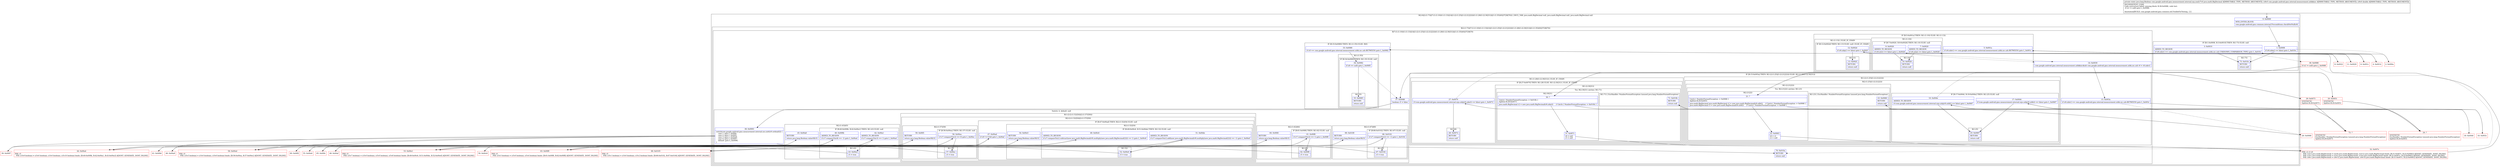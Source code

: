 digraph "CFG forcom.google.android.gms.measurement.internal.zzp.zza(Ljava\/math\/BigDecimal;Lcom\/google\/android\/gms\/internal\/measurement\/zzbk$zzc;D)Ljava\/lang\/Boolean;" {
subgraph cluster_Region_1202745901 {
label = "R(2:0|(2:(1:73)|(7:(1:(1:10))(1:(1:13))|14|(1:(2:(1:25)|(1:(2:21|22))))(1:(1:28)(1:(2:30|31)))|(1:(1:35))(0)|37|38|70))) | DECL_VAR: java.math.BigDecimal null, java.math.BigDecimal null, java.math.BigDecimal null\l";
node [shape=record,color=blue];
Node_0 [shape=record,label="{0\:\ 0x0000|MTH_ENTER_BLOCK\l|com.google.android.gms.common.internal.Preconditions.checkNotNull(r8)\l}"];
subgraph cluster_Region_969771407 {
label = "R(2:(1:73)|(7:(1:(1:10))(1:(1:13))|14|(1:(2:(1:25)|(1:(2:21|22))))(1:(1:28)(1:(2:30|31)))|(1:(1:35))(0)|37|38|70))";
node [shape=record,color=blue];
subgraph cluster_IfRegion_1102320022 {
label = "IF [B:1:0x0008, B:3:0x0010] THEN: R(1:73) ELSE: null";
node [shape=record,color=blue];
Node_1 [shape=record,label="{1\:\ 0x0008|if (r8.zzku() == false) goto L_0x010c\l}"];
Node_3 [shape=record,label="{3\:\ 0x0010|ADDED_TO_REGION\l|if (r8.zzkv() == com.google.android.gms.internal.measurement.zzbk.zzc.zzb.UNKNOWN_COMPARISON_TYPE) goto L_0x010c\l}"];
subgraph cluster_Region_1431939961 {
label = "R(1:73)";
node [shape=record,color=blue];
Node_73 [shape=record,label="{73\:\ 0x010c|RETURN\l|return null\l}"];
}
}
subgraph cluster_Region_499788867 {
label = "R(7:(1:(1:10))(1:(1:13))|14|(1:(2:(1:25)|(1:(2:21|22))))(1:(1:28)(1:(2:30|31)))|(1:(1:35))(0)|37|38|70)";
node [shape=record,color=blue];
subgraph cluster_IfRegion_297568997 {
label = "IF [B:5:0x001a] THEN: R(1:(1:10)) ELSE: R(1:(1:13))";
node [shape=record,color=blue];
Node_5 [shape=record,label="{5\:\ 0x001a|if (r8.zzkv() == com.google.android.gms.internal.measurement.zzbk.zzc.zzb.BETWEEN) goto L_0x001c\l}"];
subgraph cluster_Region_1147730092 {
label = "R(1:(1:10))";
node [shape=record,color=blue];
subgraph cluster_IfRegion_632383766 {
label = "IF [B:7:0x0020, B:9:0x0026] THEN: R(1:10) ELSE: null";
node [shape=record,color=blue];
Node_7 [shape=record,label="{7\:\ 0x0020|ADDED_TO_REGION\l|if (r8.zzla() == false) goto L_0x0028\l}"];
Node_9 [shape=record,label="{9\:\ 0x0026|ADDED_TO_REGION\l|if (r8.zzlc() == false) goto L_0x0028\l}"];
subgraph cluster_Region_1034624186 {
label = "R(1:10)";
node [shape=record,color=blue];
Node_10 [shape=record,label="{10\:\ 0x0028|RETURN\l|return null\l}"];
}
}
}
subgraph cluster_Region_1219838536 {
label = "R(1:(1:13)) | ELSE_IF_CHAIN\l";
node [shape=record,color=blue];
subgraph cluster_IfRegion_1260093034 {
label = "IF [B:12:0x002d] THEN: R(1:13) ELSE: null | ELSE_IF_CHAIN\l";
node [shape=record,color=blue];
Node_12 [shape=record,label="{12\:\ 0x002d|if (r8.zzky() == false) goto L_0x002f\l}"];
subgraph cluster_Region_1707890630 {
label = "R(1:13)";
node [shape=record,color=blue];
Node_13 [shape=record,label="{13\:\ 0x002f|RETURN\l|return null\l}"];
}
}
}
}
Node_14 [shape=record,label="{14\:\ 0x0030|com.google.android.gms.internal.measurement.zzbk$zzc$zzb com.google.android.gms.internal.measurement.zzbk.zzc.zzb r0 = r8.zzkv()\l}"];
subgraph cluster_IfRegion_6805769 {
label = "IF [B:15:0x003a] THEN: R(1:(2:(1:25)|(1:(2:21|22)))) ELSE: R(1:(1:28)(1:(2:30|31)))";
node [shape=record,color=blue];
Node_15 [shape=record,label="{15\:\ 0x003a|if (r8.zzkv() == com.google.android.gms.internal.measurement.zzbk.zzc.zzb.BETWEEN) goto L_0x003c\l}"];
subgraph cluster_Region_1646423119 {
label = "R(1:(2:(1:25)|(1:(2:21|22))))";
node [shape=record,color=blue];
subgraph cluster_Region_1918543439 {
label = "R(2:(1:25)|(1:(2:21|22)))";
node [shape=record,color=blue];
subgraph cluster_IfRegion_1966058917 {
label = "IF [B:17:0x0044, B:19:0x004e] THEN: R(1:25) ELSE: null";
node [shape=record,color=blue];
Node_17 [shape=record,label="{17\:\ 0x0044|if (com.google.android.gms.measurement.internal.zzjo.zzbj(r8.zzlb()) == false) goto L_0x0067\l}"];
Node_19 [shape=record,label="{19\:\ 0x004e|ADDED_TO_REGION\l|if (com.google.android.gms.measurement.internal.zzjo.zzbj(r8.zzld()) == false) goto L_0x0067\l}"];
subgraph cluster_Region_1262390680 {
label = "R(1:25)";
node [shape=record,color=blue];
Node_25 [shape=record,label="{25\:\ 0x0067|RETURN\l|return null\l}"];
}
}
subgraph cluster_Region_974114980 {
label = "R(1:(2:21|22))";
node [shape=record,color=blue];
subgraph cluster_TryCatchRegion_490758516 {
label = "Try: R(2:21|22) catches: R(1:23)";
node [shape=record,color=blue];
subgraph cluster_Region_1586690936 {
label = "R(2:21|22)";
node [shape=record,color=blue];
Node_21 [shape=record,label="{21\:\ ?|Catch:\{ NumberFormatException \-\> 0x0066 \}\lSplitter:B:20:0x0051\l|java.math.BigDecimal java.math.BigDecimal r2 = new java.math.BigDecimal(r8.zzlb())     \/\/ Catch:\{ NumberFormatException \-\> 0x0066 \}\ljava.math.BigDecimal r3 = new java.math.BigDecimal(r8.zzld())     \/\/ Catch:\{ NumberFormatException \-\> 0x0066 \}\l}"];
Node_22 [shape=record,label="{22\:\ 0x0063|r8 = r2\lr2 = null\l}"];
}
subgraph cluster_Region_361407996 {
label = "R(1:23) | ExcHandler: NumberFormatException (unused java.lang.NumberFormatException)\l";
node [shape=record,color=blue];
Node_23 [shape=record,label="{23\:\ 0x0066|RETURN\l|return null\l}"];
}
}
}
}
}
subgraph cluster_Region_711436440 {
label = "R(1:(1:28)(1:(2:30|31))) | ELSE_IF_CHAIN\l";
node [shape=record,color=blue];
subgraph cluster_IfRegion_1856624512 {
label = "IF [B:27:0x0070] THEN: R(1:28) ELSE: R(1:(2:30|31)) | ELSE_IF_CHAIN\l";
node [shape=record,color=blue];
Node_27 [shape=record,label="{27\:\ 0x0070|if (com.google.android.gms.measurement.internal.zzjo.zzbj(r8.zzkz()) == false) goto L_0x0072\l}"];
subgraph cluster_Region_1895583968 {
label = "R(1:28)";
node [shape=record,color=blue];
Node_28 [shape=record,label="{28\:\ 0x0072|RETURN\l|return null\l}"];
}
subgraph cluster_Region_815382086 {
label = "R(1:(2:30|31))";
node [shape=record,color=blue];
subgraph cluster_TryCatchRegion_665707429 {
label = "Try: R(2:30|31) catches: R(1:71)";
node [shape=record,color=blue];
subgraph cluster_Region_309749057 {
label = "R(2:30|31)";
node [shape=record,color=blue];
Node_30 [shape=record,label="{30\:\ ?|Catch:\{ NumberFormatException \-\> 0x010b \}\lSplitter:B:29:0x0073\l|java.math.BigDecimal r2 = new java.math.BigDecimal(r8.zzkz())     \/\/ Catch:\{ NumberFormatException \-\> 0x010b \}\l}"];
Node_31 [shape=record,label="{31\:\ 0x007c|r8 = null\lr3 = null\l}"];
}
subgraph cluster_Region_127415559 {
label = "R(1:71) | ExcHandler: NumberFormatException (unused java.lang.NumberFormatException)\l";
node [shape=record,color=blue];
Node_71 [shape=record,label="{71\:\ 0x010b|RETURN\l|return null\l}"];
}
}
}
}
}
}
subgraph cluster_IfRegion_545543137 {
label = "IF [B:33:0x0080] THEN: R(1:(1:35)) ELSE: R(0)";
node [shape=record,color=blue];
Node_33 [shape=record,label="{33\:\ 0x0080|if (r0 == com.google.android.gms.internal.measurement.zzbk.zzc.zzb.BETWEEN) goto L_0x0082\l}"];
subgraph cluster_Region_359730756 {
label = "R(1:(1:35))";
node [shape=record,color=blue];
subgraph cluster_IfRegion_1751640354 {
label = "IF [B:34:0x0082] THEN: R(1:35) ELSE: null";
node [shape=record,color=blue];
Node_34 [shape=record,label="{34\:\ 0x0082|if (r8 == null) goto L_0x0085\l}"];
subgraph cluster_Region_538943296 {
label = "R(1:35)";
node [shape=record,color=blue];
Node_35 [shape=record,label="{35\:\ 0x0085|RETURN\l|return null\l}"];
}
}
}
subgraph cluster_Region_1718203977 {
label = "R(0)";
node [shape=record,color=blue];
}
}
Node_37 [shape=record,label="{37\:\ 0x0088|boolean r5 = false\l}"];
subgraph cluster_SwitchRegion_520872011 {
label = "Switch: 4, default: null";
node [shape=record,color=blue];
Node_38 [shape=record,label="{38\:\ 0x0093|switch(com.google.android.gms.measurement.internal.zzo.zzdv[r0.ordinal()]) \{\l    case 1: goto L_0x00fe;\l    case 2: goto L_0x00f2;\l    case 3: goto L_0x00a9;\l    case 4: goto L_0x0097;\l    default: goto L_0x0096;\l\}\l}"];
subgraph cluster_Region_2041118043 {
label = "R(2:(1:67)|69)";
node [shape=record,color=blue];
subgraph cluster_IfRegion_2079819758 {
label = "IF [B:66:0x0102] THEN: R(1:67) ELSE: null";
node [shape=record,color=blue];
Node_66 [shape=record,label="{66\:\ 0x0102|if (r7.compareTo(r2) == \-1) goto L_0x0104\l}"];
subgraph cluster_Region_1544269840 {
label = "R(1:67)";
node [shape=record,color=blue];
Node_67 [shape=record,label="{67\:\ 0x0104|r5 = true\l}"];
}
}
Node_69 [shape=record,label="{69\:\ 0x0109|RETURN\l|return java.lang.Boolean.valueOf(r5)\l}"];
}
subgraph cluster_Region_1033175840 {
label = "R(2:(1:62)|64)";
node [shape=record,color=blue];
subgraph cluster_IfRegion_747528011 {
label = "IF [B:61:0x00f6] THEN: R(1:62) ELSE: null";
node [shape=record,color=blue];
Node_61 [shape=record,label="{61\:\ 0x00f6|if (r7.compareTo(r2) == 1) goto L_0x00f8\l}"];
subgraph cluster_Region_482482786 {
label = "R(1:62)";
node [shape=record,color=blue];
Node_62 [shape=record,label="{62\:\ 0x00f8|r5 = true\l}"];
}
}
Node_64 [shape=record,label="{64\:\ 0x00fd|RETURN\l|return java.lang.Boolean.valueOf(r5)\l}"];
}
subgraph cluster_Region_1882660869 {
label = "R(1:(2:(2:(1:52)|54)|(2:(1:57)|59)))";
node [shape=record,color=blue];
subgraph cluster_Region_1531382708 {
label = "R(2:(2:(1:52)|54)|(2:(1:57)|59))";
node [shape=record,color=blue];
subgraph cluster_IfRegion_474492869 {
label = "IF [B:47:0x00ad] THEN: R(2:(1:52)|54) ELSE: null";
node [shape=record,color=blue];
Node_47 [shape=record,label="{47\:\ 0x00ad|if (r9 != 0.0d) goto L_0x00af\l}"];
subgraph cluster_Region_1776728145 {
label = "R(2:(1:52)|54)";
node [shape=record,color=blue];
subgraph cluster_IfRegion_1113743104 {
label = "IF [B:49:0x00c6, B:51:0x00de] THEN: R(1:52) ELSE: null";
node [shape=record,color=blue];
Node_49 [shape=record,label="{49\:\ 0x00c6|ADDED_TO_REGION\l|if (r7.compareTo(r2.subtract(new java.math.BigDecimal(r9).multiply(new java.math.BigDecimal(2)))) == 1) goto L_0x00c8\l}"];
Node_51 [shape=record,label="{51\:\ 0x00de|ADDED_TO_REGION\l|if (r7.compareTo(r2.add(new java.math.BigDecimal(r9).multiply(new java.math.BigDecimal(2)))) == \-1) goto L_0x00e0\l}"];
subgraph cluster_Region_1958694194 {
label = "R(1:52)";
node [shape=record,color=blue];
Node_52 [shape=record,label="{52\:\ 0x00e0|r5 = true\l}"];
}
}
Node_54 [shape=record,label="{54\:\ 0x00e5|RETURN\l|return java.lang.Boolean.valueOf(r5)\l}"];
}
}
subgraph cluster_Region_869080957 {
label = "R(2:(1:57)|59)";
node [shape=record,color=blue];
subgraph cluster_IfRegion_194799681 {
label = "IF [B:56:0x00ea] THEN: R(1:57) ELSE: null";
node [shape=record,color=blue];
Node_56 [shape=record,label="{56\:\ 0x00ea|if (r7.compareTo(r2) == 0) goto L_0x00ec\l}"];
subgraph cluster_Region_1027549398 {
label = "R(1:57)";
node [shape=record,color=blue];
Node_57 [shape=record,label="{57\:\ 0x00ec|r5 = true\l}"];
}
}
Node_59 [shape=record,label="{59\:\ 0x00f1|RETURN\l|return java.lang.Boolean.valueOf(r5)\l}"];
}
}
}
subgraph cluster_Region_1461375507 {
label = "R(2:(1:43)|45)";
node [shape=record,color=blue];
subgraph cluster_IfRegion_1751500845 {
label = "IF [B:40:0x009b, B:42:0x00a1] THEN: R(1:43) ELSE: null";
node [shape=record,color=blue];
Node_40 [shape=record,label="{40\:\ 0x009b|ADDED_TO_REGION\l|if (r7.compareTo(r8) == \-1) goto L_0x00a4\l}"];
Node_42 [shape=record,label="{42\:\ 0x00a1|ADDED_TO_REGION\l|if (r7.compareTo(r3) == 1) goto L_0x00a4\l}"];
subgraph cluster_Region_1974859909 {
label = "R(1:43)";
node [shape=record,color=blue];
Node_43 [shape=record,label="{43\:\ 0x00a3|r5 = true\l}"];
}
}
Node_45 [shape=record,label="{45\:\ 0x00a8|RETURN\l|return java.lang.Boolean.valueOf(r5)\l}"];
}
}
Node_70 [shape=record,label="{70\:\ 0x010a|RETURN\l|return null\l}"];
}
}
}
subgraph cluster_Region_361407996 {
label = "R(1:23) | ExcHandler: NumberFormatException (unused java.lang.NumberFormatException)\l";
node [shape=record,color=blue];
Node_23 [shape=record,label="{23\:\ 0x0066|RETURN\l|return null\l}"];
}
subgraph cluster_Region_127415559 {
label = "R(1:71) | ExcHandler: NumberFormatException (unused java.lang.NumberFormatException)\l";
node [shape=record,color=blue];
Node_71 [shape=record,label="{71\:\ 0x010b|RETURN\l|return null\l}"];
}
Node_2 [shape=record,color=red,label="{2\:\ 0x000a}"];
Node_4 [shape=record,color=red,label="{4\:\ 0x0014}"];
Node_6 [shape=record,color=red,label="{6\:\ 0x001c}"];
Node_8 [shape=record,color=red,label="{8\:\ 0x0022}"];
Node_11 [shape=record,color=red,label="{11\:\ 0x0029}"];
Node_16 [shape=record,color=red,label="{16\:\ 0x003c}"];
Node_18 [shape=record,color=red,label="{18\:\ 0x0046}"];
Node_20 [shape=record,color=red,label="{20\:\ 0x0051|SYNTHETIC\lSplitter:B:20:0x0051\l}"];
Node_24 [shape=record,color=red,label="{24\:\ ?|SYNTHETIC\lExcHandler: NumberFormatException (unused java.lang.NumberFormatException)\lSplitter:B:20:0x0051\l}"];
Node_26 [shape=record,color=red,label="{26\:\ 0x0068}"];
Node_29 [shape=record,color=red,label="{29\:\ 0x0073|SYNTHETIC\lSplitter:B:29:0x0073\l}"];
Node_32 [shape=record,color=red,label="{32\:\ 0x007e|PHI: r2 r3 r8 \l  PHI: (r2v3 java.math.BigDecimal) = (r2v6 java.math.BigDecimal), (r2v12 java.math.BigDecimal) binds: [B:31:0x007c, B:22:0x0063] A[DONT_GENERATE, DONT_INLINE]\l  PHI: (r3v1 java.math.BigDecimal) = (r3v2 java.math.BigDecimal), (r3v4 java.math.BigDecimal) binds: [B:31:0x007c, B:22:0x0063] A[DONT_GENERATE, DONT_INLINE]\l  PHI: (r8v1 java.math.BigDecimal) = (r8v12 java.math.BigDecimal), (r8v14 java.math.BigDecimal) binds: [B:31:0x007c, B:22:0x0063] A[DONT_GENERATE, DONT_INLINE]\l}"];
Node_36 [shape=record,color=red,label="{36\:\ 0x0086|if (r2 != null) goto L_0x0088\l}"];
Node_39 [shape=record,color=red,label="{39\:\ 0x0097}"];
Node_41 [shape=record,color=red,label="{41\:\ 0x009d}"];
Node_44 [shape=record,color=red,label="{44\:\ 0x00a4|PHI: r5 \l  PHI: (r5v9 boolean) = (r5v0 boolean), (r5v0 boolean), (r5v10 boolean) binds: [B:40:0x009b, B:42:0x00a1, B:43:0x00a3] A[DONT_GENERATE, DONT_INLINE]\l}"];
Node_46 [shape=record,color=red,label="{46\:\ 0x00a9}"];
Node_48 [shape=record,color=red,label="{48\:\ 0x00af}"];
Node_50 [shape=record,color=red,label="{50\:\ 0x00c8}"];
Node_53 [shape=record,color=red,label="{53\:\ 0x00e1|PHI: r5 \l  PHI: (r5v7 boolean) = (r5v0 boolean), (r5v0 boolean), (r5v8 boolean) binds: [B:49:0x00c6, B:51:0x00de, B:52:0x00e0] A[DONT_GENERATE, DONT_INLINE]\l}"];
Node_55 [shape=record,color=red,label="{55\:\ 0x00e6}"];
Node_58 [shape=record,color=red,label="{58\:\ 0x00ed|PHI: r5 \l  PHI: (r5v5 boolean) = (r5v0 boolean), (r5v6 boolean) binds: [B:56:0x00ea, B:57:0x00ec] A[DONT_GENERATE, DONT_INLINE]\l}"];
Node_60 [shape=record,color=red,label="{60\:\ 0x00f2}"];
Node_63 [shape=record,color=red,label="{63\:\ 0x00f9|PHI: r5 \l  PHI: (r5v3 boolean) = (r5v0 boolean), (r5v4 boolean) binds: [B:61:0x00f6, B:62:0x00f8] A[DONT_GENERATE, DONT_INLINE]\l}"];
Node_65 [shape=record,color=red,label="{65\:\ 0x00fe}"];
Node_68 [shape=record,color=red,label="{68\:\ 0x0105|PHI: r5 \l  PHI: (r5v1 boolean) = (r5v0 boolean), (r5v2 boolean) binds: [B:66:0x0102, B:67:0x0104] A[DONT_GENERATE, DONT_INLINE]\l}"];
Node_72 [shape=record,color=red,label="{72\:\ ?|SYNTHETIC\lExcHandler: NumberFormatException (unused java.lang.NumberFormatException)\lSplitter:B:29:0x0073\l}"];
MethodNode[shape=record,label="{private static java.lang.Boolean com.google.android.gms.measurement.internal.zzp.zza((r7v0 java.math.BigDecimal A[IMMUTABLE_TYPE, METHOD_ARGUMENT]), (r8v0 com.google.android.gms.internal.measurement.zzbk$zzc A[IMMUTABLE_TYPE, METHOD_ARGUMENT]), (r9v0 double A[IMMUTABLE_TYPE, METHOD_ARGUMENT]))  | INCONSISTENT_CODE\lCode restructure failed: missing block: B:36:0x0086, code lost:\l    if (r2 != null) goto L_0x0088;\l\lAnnotation[BUILD, com.google.android.gms.common.util.VisibleForTesting, \{\}]\l}"];
MethodNode -> Node_0;
Node_0 -> Node_1;
Node_1 -> Node_2[style=dashed];
Node_1 -> Node_73;
Node_3 -> Node_4[style=dashed];
Node_3 -> Node_73;
Node_5 -> Node_6;
Node_5 -> Node_11[style=dashed];
Node_7 -> Node_8[style=dashed];
Node_7 -> Node_10;
Node_9 -> Node_10;
Node_9 -> Node_14[style=dashed];
Node_12 -> Node_13;
Node_12 -> Node_14[style=dashed];
Node_14 -> Node_15;
Node_15 -> Node_16;
Node_15 -> Node_26[style=dashed];
Node_17 -> Node_18[style=dashed];
Node_17 -> Node_25;
Node_19 -> Node_20[style=dashed];
Node_19 -> Node_25;
Node_21 -> Node_22;
Node_21 -> Node_24;
Node_22 -> Node_32;
Node_27 -> Node_28;
Node_27 -> Node_29[style=dashed];
Node_30 -> Node_31;
Node_30 -> Node_72;
Node_31 -> Node_32;
Node_33 -> Node_34;
Node_33 -> Node_36[style=dashed];
Node_34 -> Node_35;
Node_34 -> Node_37[style=dashed];
Node_37 -> Node_38;
Node_38 -> Node_39;
Node_38 -> Node_46;
Node_38 -> Node_60;
Node_38 -> Node_65;
Node_38 -> Node_70;
Node_66 -> Node_67;
Node_66 -> Node_68[style=dashed];
Node_67 -> Node_68;
Node_61 -> Node_62;
Node_61 -> Node_63[style=dashed];
Node_62 -> Node_63;
Node_47 -> Node_48;
Node_47 -> Node_55[style=dashed];
Node_49 -> Node_50;
Node_49 -> Node_53[style=dashed];
Node_51 -> Node_52;
Node_51 -> Node_53[style=dashed];
Node_52 -> Node_53;
Node_56 -> Node_57;
Node_56 -> Node_58[style=dashed];
Node_57 -> Node_58;
Node_40 -> Node_41[style=dashed];
Node_40 -> Node_44;
Node_42 -> Node_43[style=dashed];
Node_42 -> Node_44;
Node_43 -> Node_44;
Node_2 -> Node_3;
Node_4 -> Node_5;
Node_6 -> Node_7;
Node_8 -> Node_9;
Node_11 -> Node_12;
Node_16 -> Node_17;
Node_18 -> Node_19;
Node_20 -> Node_21;
Node_20 -> Node_24;
Node_24 -> Node_23;
Node_26 -> Node_27;
Node_29 -> Node_30;
Node_29 -> Node_72;
Node_32 -> Node_33;
Node_36 -> Node_37;
Node_36 -> Node_70[style=dashed];
Node_39 -> Node_40;
Node_41 -> Node_42;
Node_44 -> Node_45;
Node_46 -> Node_47;
Node_48 -> Node_49;
Node_50 -> Node_51;
Node_53 -> Node_54;
Node_55 -> Node_56;
Node_58 -> Node_59;
Node_60 -> Node_61;
Node_63 -> Node_64;
Node_65 -> Node_66;
Node_68 -> Node_69;
Node_72 -> Node_71;
}

